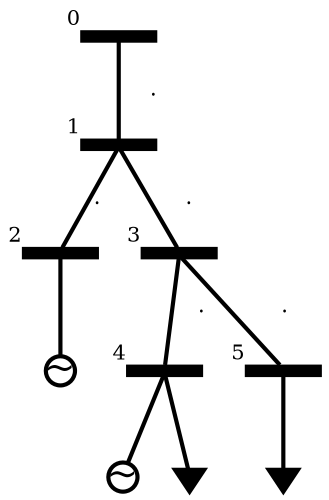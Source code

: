 graph example {
graph [splines=line,outputorder=edgesfirst]

/* Create buses */
BUS0 [id="BUS0",label="",shape=box, style=filled, color="#000000", fixedsize=true,width=0.5,height=0.075, xlabel="0",fontsize=10];
BUS1 [id="BUS1",label="",shape=box, style=filled, color="#000000", fixedsize=true,width=0.5,height=0.075, xlabel="1",fontsize=10];
BUS2 [id="BUS2",label="",shape=box, style=filled, color="#000000", fixedsize=true,width=0.5,height=0.075, xlabel="2",fontsize=10];
BUS3 [id="BUS3",label="",shape=box, style=filled, color="#000000", fixedsize=true,width=0.5,height=0.075, xlabel="3",fontsize=10];
BUS4 [id="BUS4",label="",shape=box, style=filled, color="#000000", fixedsize=true,width=0.5,height=0.075, xlabel="4",fontsize=10];
BUS5 [id="BUS5",label="",shape=box, style=filled, color="#000000", fixedsize=true,width=0.5,height=0.075, xlabel="5",fontsize=10];

/* Link buses */
edge [penwidth=2,tailclip=false];
BUS0 -- BUS1 [id="LINE1",label="     .     ",fontsize=10];
BUS1 -- BUS2 [id="LINE2",label="     .     ",fontsize=10];
BUS1 -- BUS3 [id="LINE3",label="     .     ",fontsize=10];
BUS3 -- BUS4 [id="LINE4",label="     .     ",fontsize=10];
BUS3 -- BUS5 [id="LINE5",label="     .     ",fontsize=10];

/* Create and link generators */
GEN1 [id="GEN1",label="~", shape=circle, style=bold, fixedsize=true, penwidth=2, width=0.2, height=0.2,fontsize=18,portPos=n];
BUS2 -- GEN1;
GEN2 [id="GEN2",label="~", shape=circle, style=bold, fixedsize=true, penwidth=2, width=0.2, height=0.2,fontsize=18,portPos=n];
BUS4 -- GEN2;

/* Create and link loads */
LOAD1 [id="LOAD1",label="", shape=invtriangle, style=filled, color="#000000", fixedsize=true, penwidth=2, width=0.2, height=0.2,portPos=n];
BUS4 -- LOAD1;
LOAD2 [id="LOAD2",label="", shape=invtriangle, style=filled, color="#000000", fixedsize=true, penwidth=2, width=0.2, height=0.2,portPos=n];
BUS5 -- LOAD2;

}